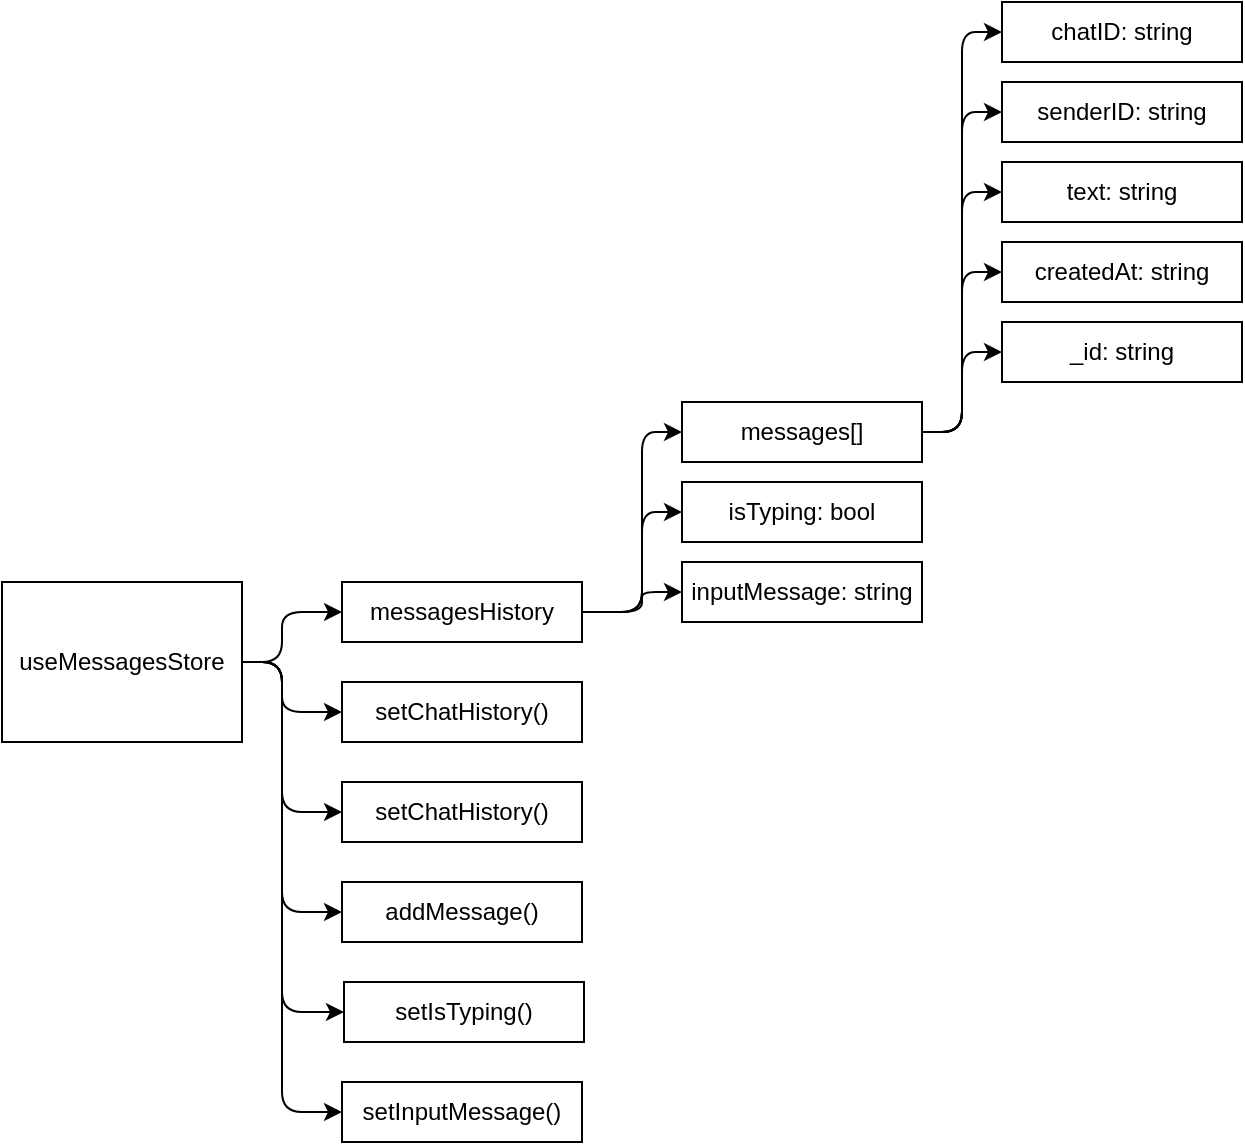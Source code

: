 <mxfile>
    <diagram id="WgoP1puax-rxQ0q0u_kw" name="Page-1">
        <mxGraphModel dx="1309" dy="1053" grid="1" gridSize="10" guides="1" tooltips="1" connect="1" arrows="1" fold="1" page="0" pageScale="1" pageWidth="850" pageHeight="1100" math="0" shadow="0">
            <root>
                <mxCell id="0"/>
                <mxCell id="1" parent="0"/>
                <mxCell id="18" style="edgeStyle=none;html=1;exitX=1;exitY=0.5;exitDx=0;exitDy=0;entryX=0;entryY=0.5;entryDx=0;entryDy=0;" edge="1" parent="1" source="2" target="8">
                    <mxGeometry relative="1" as="geometry">
                        <Array as="points">
                            <mxPoint x="-160" y="300"/>
                            <mxPoint x="-160" y="275"/>
                        </Array>
                    </mxGeometry>
                </mxCell>
                <mxCell id="20" style="edgeStyle=none;html=1;exitX=1;exitY=0.5;exitDx=0;exitDy=0;entryX=0;entryY=0.5;entryDx=0;entryDy=0;" edge="1" parent="1" source="2" target="7">
                    <mxGeometry relative="1" as="geometry">
                        <Array as="points">
                            <mxPoint x="-160" y="300"/>
                            <mxPoint x="-160" y="325"/>
                        </Array>
                    </mxGeometry>
                </mxCell>
                <mxCell id="21" style="edgeStyle=none;html=1;exitX=1;exitY=0.5;exitDx=0;exitDy=0;entryX=0;entryY=0.5;entryDx=0;entryDy=0;" edge="1" parent="1" source="2" target="3">
                    <mxGeometry relative="1" as="geometry">
                        <Array as="points">
                            <mxPoint x="-160" y="300"/>
                            <mxPoint x="-160" y="375"/>
                        </Array>
                    </mxGeometry>
                </mxCell>
                <mxCell id="22" style="edgeStyle=none;html=1;exitX=1;exitY=0.5;exitDx=0;exitDy=0;entryX=0;entryY=0.5;entryDx=0;entryDy=0;" edge="1" parent="1" source="2" target="4">
                    <mxGeometry relative="1" as="geometry">
                        <Array as="points">
                            <mxPoint x="-160" y="300"/>
                            <mxPoint x="-160" y="425"/>
                        </Array>
                    </mxGeometry>
                </mxCell>
                <mxCell id="23" style="edgeStyle=none;html=1;exitX=1;exitY=0.5;exitDx=0;exitDy=0;entryX=0;entryY=0.5;entryDx=0;entryDy=0;" edge="1" parent="1" source="2" target="6">
                    <mxGeometry relative="1" as="geometry">
                        <mxPoint x="-130" y="470" as="targetPoint"/>
                        <Array as="points">
                            <mxPoint x="-160" y="300"/>
                            <mxPoint x="-160" y="475"/>
                        </Array>
                    </mxGeometry>
                </mxCell>
                <mxCell id="24" style="edgeStyle=none;html=1;exitX=1;exitY=0.5;exitDx=0;exitDy=0;entryX=0;entryY=0.5;entryDx=0;entryDy=0;" edge="1" parent="1" source="2" target="5">
                    <mxGeometry relative="1" as="geometry">
                        <Array as="points">
                            <mxPoint x="-160" y="300"/>
                            <mxPoint x="-160" y="525"/>
                        </Array>
                    </mxGeometry>
                </mxCell>
                <mxCell id="2" value="useMessagesStore&lt;br&gt;" style="rounded=0;whiteSpace=wrap;html=1;" vertex="1" parent="1">
                    <mxGeometry x="-300" y="260" width="120" height="80" as="geometry"/>
                </mxCell>
                <mxCell id="3" value="setChatHistory()" style="rounded=0;whiteSpace=wrap;html=1;" vertex="1" parent="1">
                    <mxGeometry x="-130" y="360" width="120" height="30" as="geometry"/>
                </mxCell>
                <mxCell id="4" value="addMessage()" style="rounded=0;whiteSpace=wrap;html=1;" vertex="1" parent="1">
                    <mxGeometry x="-130" y="410" width="120" height="30" as="geometry"/>
                </mxCell>
                <mxCell id="5" value="setInputMessage()" style="rounded=0;whiteSpace=wrap;html=1;" vertex="1" parent="1">
                    <mxGeometry x="-130" y="510" width="120" height="30" as="geometry"/>
                </mxCell>
                <mxCell id="6" value="setIsTyping()" style="rounded=0;whiteSpace=wrap;html=1;" vertex="1" parent="1">
                    <mxGeometry x="-129" y="460" width="120" height="30" as="geometry"/>
                </mxCell>
                <mxCell id="7" value="setChatHistory()" style="rounded=0;whiteSpace=wrap;html=1;" vertex="1" parent="1">
                    <mxGeometry x="-130" y="310" width="120" height="30" as="geometry"/>
                </mxCell>
                <mxCell id="25" style="edgeStyle=none;html=1;exitX=1;exitY=0.5;exitDx=0;exitDy=0;entryX=0;entryY=0.5;entryDx=0;entryDy=0;" edge="1" parent="1" source="8" target="11">
                    <mxGeometry relative="1" as="geometry">
                        <Array as="points">
                            <mxPoint x="20" y="275"/>
                            <mxPoint x="20" y="265"/>
                        </Array>
                    </mxGeometry>
                </mxCell>
                <mxCell id="26" style="edgeStyle=none;html=1;exitX=1;exitY=0.5;exitDx=0;exitDy=0;entryX=0;entryY=0.5;entryDx=0;entryDy=0;" edge="1" parent="1" source="8" target="10">
                    <mxGeometry relative="1" as="geometry">
                        <Array as="points">
                            <mxPoint x="20" y="275"/>
                            <mxPoint x="20" y="225"/>
                        </Array>
                    </mxGeometry>
                </mxCell>
                <mxCell id="27" style="edgeStyle=none;html=1;exitX=1;exitY=0.5;exitDx=0;exitDy=0;entryX=0;entryY=0.5;entryDx=0;entryDy=0;" edge="1" parent="1" source="8" target="9">
                    <mxGeometry relative="1" as="geometry">
                        <Array as="points">
                            <mxPoint x="20" y="275"/>
                            <mxPoint x="20" y="185"/>
                        </Array>
                    </mxGeometry>
                </mxCell>
                <mxCell id="8" value="messagesHistory" style="rounded=0;whiteSpace=wrap;html=1;" vertex="1" parent="1">
                    <mxGeometry x="-130" y="260" width="120" height="30" as="geometry"/>
                </mxCell>
                <mxCell id="28" style="edgeStyle=none;html=1;exitX=1;exitY=0.5;exitDx=0;exitDy=0;entryX=0;entryY=0.5;entryDx=0;entryDy=0;" edge="1" parent="1" source="9" target="12">
                    <mxGeometry relative="1" as="geometry">
                        <Array as="points">
                            <mxPoint x="180" y="185"/>
                            <mxPoint x="180" y="145"/>
                        </Array>
                    </mxGeometry>
                </mxCell>
                <mxCell id="34" style="edgeStyle=none;html=1;exitX=1;exitY=0.5;exitDx=0;exitDy=0;entryX=0;entryY=0.5;entryDx=0;entryDy=0;" edge="1" parent="1" source="9" target="29">
                    <mxGeometry relative="1" as="geometry">
                        <Array as="points">
                            <mxPoint x="180" y="185"/>
                            <mxPoint x="180" y="105"/>
                        </Array>
                    </mxGeometry>
                </mxCell>
                <mxCell id="35" style="edgeStyle=none;html=1;exitX=1;exitY=0.5;exitDx=0;exitDy=0;entryX=0;entryY=0.5;entryDx=0;entryDy=0;" edge="1" parent="1" source="9" target="30">
                    <mxGeometry relative="1" as="geometry">
                        <Array as="points">
                            <mxPoint x="180" y="185"/>
                            <mxPoint x="180" y="65"/>
                        </Array>
                    </mxGeometry>
                </mxCell>
                <mxCell id="36" style="edgeStyle=none;html=1;exitX=1;exitY=0.5;exitDx=0;exitDy=0;entryX=0;entryY=0.5;entryDx=0;entryDy=0;" edge="1" parent="1" source="9" target="31">
                    <mxGeometry relative="1" as="geometry">
                        <Array as="points">
                            <mxPoint x="180" y="185"/>
                            <mxPoint x="180" y="25"/>
                        </Array>
                    </mxGeometry>
                </mxCell>
                <mxCell id="37" style="edgeStyle=none;html=1;exitX=1;exitY=0.5;exitDx=0;exitDy=0;entryX=0;entryY=0.5;entryDx=0;entryDy=0;" edge="1" parent="1" source="9" target="32">
                    <mxGeometry relative="1" as="geometry">
                        <Array as="points">
                            <mxPoint x="180" y="185"/>
                            <mxPoint x="180" y="-15"/>
                        </Array>
                    </mxGeometry>
                </mxCell>
                <mxCell id="9" value="messages[]" style="rounded=0;whiteSpace=wrap;html=1;" vertex="1" parent="1">
                    <mxGeometry x="40" y="170" width="120" height="30" as="geometry"/>
                </mxCell>
                <mxCell id="10" value="isTyping: bool" style="rounded=0;whiteSpace=wrap;html=1;" vertex="1" parent="1">
                    <mxGeometry x="40" y="210" width="120" height="30" as="geometry"/>
                </mxCell>
                <mxCell id="11" value="inputMessage: string" style="rounded=0;whiteSpace=wrap;html=1;" vertex="1" parent="1">
                    <mxGeometry x="40" y="250" width="120" height="30" as="geometry"/>
                </mxCell>
                <mxCell id="12" value="_id: string" style="rounded=0;whiteSpace=wrap;html=1;" vertex="1" parent="1">
                    <mxGeometry x="200" y="130" width="120" height="30" as="geometry"/>
                </mxCell>
                <mxCell id="29" value="createdAt: string" style="rounded=0;whiteSpace=wrap;html=1;" vertex="1" parent="1">
                    <mxGeometry x="200" y="90" width="120" height="30" as="geometry"/>
                </mxCell>
                <mxCell id="30" value="text: string" style="rounded=0;whiteSpace=wrap;html=1;" vertex="1" parent="1">
                    <mxGeometry x="200" y="50" width="120" height="30" as="geometry"/>
                </mxCell>
                <mxCell id="31" value="senderID: string" style="rounded=0;whiteSpace=wrap;html=1;" vertex="1" parent="1">
                    <mxGeometry x="200" y="10" width="120" height="30" as="geometry"/>
                </mxCell>
                <mxCell id="32" value="chatID: string" style="rounded=0;whiteSpace=wrap;html=1;" vertex="1" parent="1">
                    <mxGeometry x="200" y="-30" width="120" height="30" as="geometry"/>
                </mxCell>
            </root>
        </mxGraphModel>
    </diagram>
</mxfile>